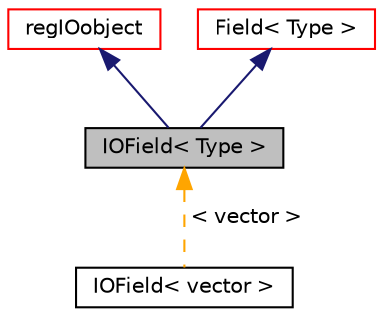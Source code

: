 digraph "IOField&lt; Type &gt;"
{
  bgcolor="transparent";
  edge [fontname="Helvetica",fontsize="10",labelfontname="Helvetica",labelfontsize="10"];
  node [fontname="Helvetica",fontsize="10",shape=record];
  Node1 [label="IOField\< Type \>",height=0.2,width=0.4,color="black", fillcolor="grey75", style="filled", fontcolor="black"];
  Node2 -> Node1 [dir="back",color="midnightblue",fontsize="10",style="solid",fontname="Helvetica"];
  Node2 [label="regIOobject",height=0.2,width=0.4,color="red",URL="$a02186.html",tooltip="regIOobject is an abstract class derived from IOobject to handle automatic object registration with t..."];
  Node3 -> Node1 [dir="back",color="midnightblue",fontsize="10",style="solid",fontname="Helvetica"];
  Node3 [label="Field\< Type \>",height=0.2,width=0.4,color="red",URL="$a00766.html",tooltip="Pre-declare SubField and related Field type. "];
  Node1 -> Node4 [dir="back",color="orange",fontsize="10",style="dashed",label=" \< vector \>" ,fontname="Helvetica"];
  Node4 [label="IOField\< vector \>",height=0.2,width=0.4,color="black",URL="$a01191.html"];
}
